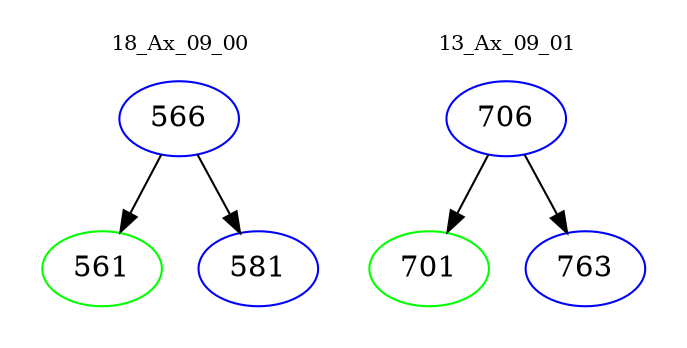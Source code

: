 digraph{
subgraph cluster_0 {
color = white
label = "18_Ax_09_00";
fontsize=10;
T0_566 [label="566", color="blue"]
T0_566 -> T0_561 [color="black"]
T0_561 [label="561", color="green"]
T0_566 -> T0_581 [color="black"]
T0_581 [label="581", color="blue"]
}
subgraph cluster_1 {
color = white
label = "13_Ax_09_01";
fontsize=10;
T1_706 [label="706", color="blue"]
T1_706 -> T1_701 [color="black"]
T1_701 [label="701", color="green"]
T1_706 -> T1_763 [color="black"]
T1_763 [label="763", color="blue"]
}
}
